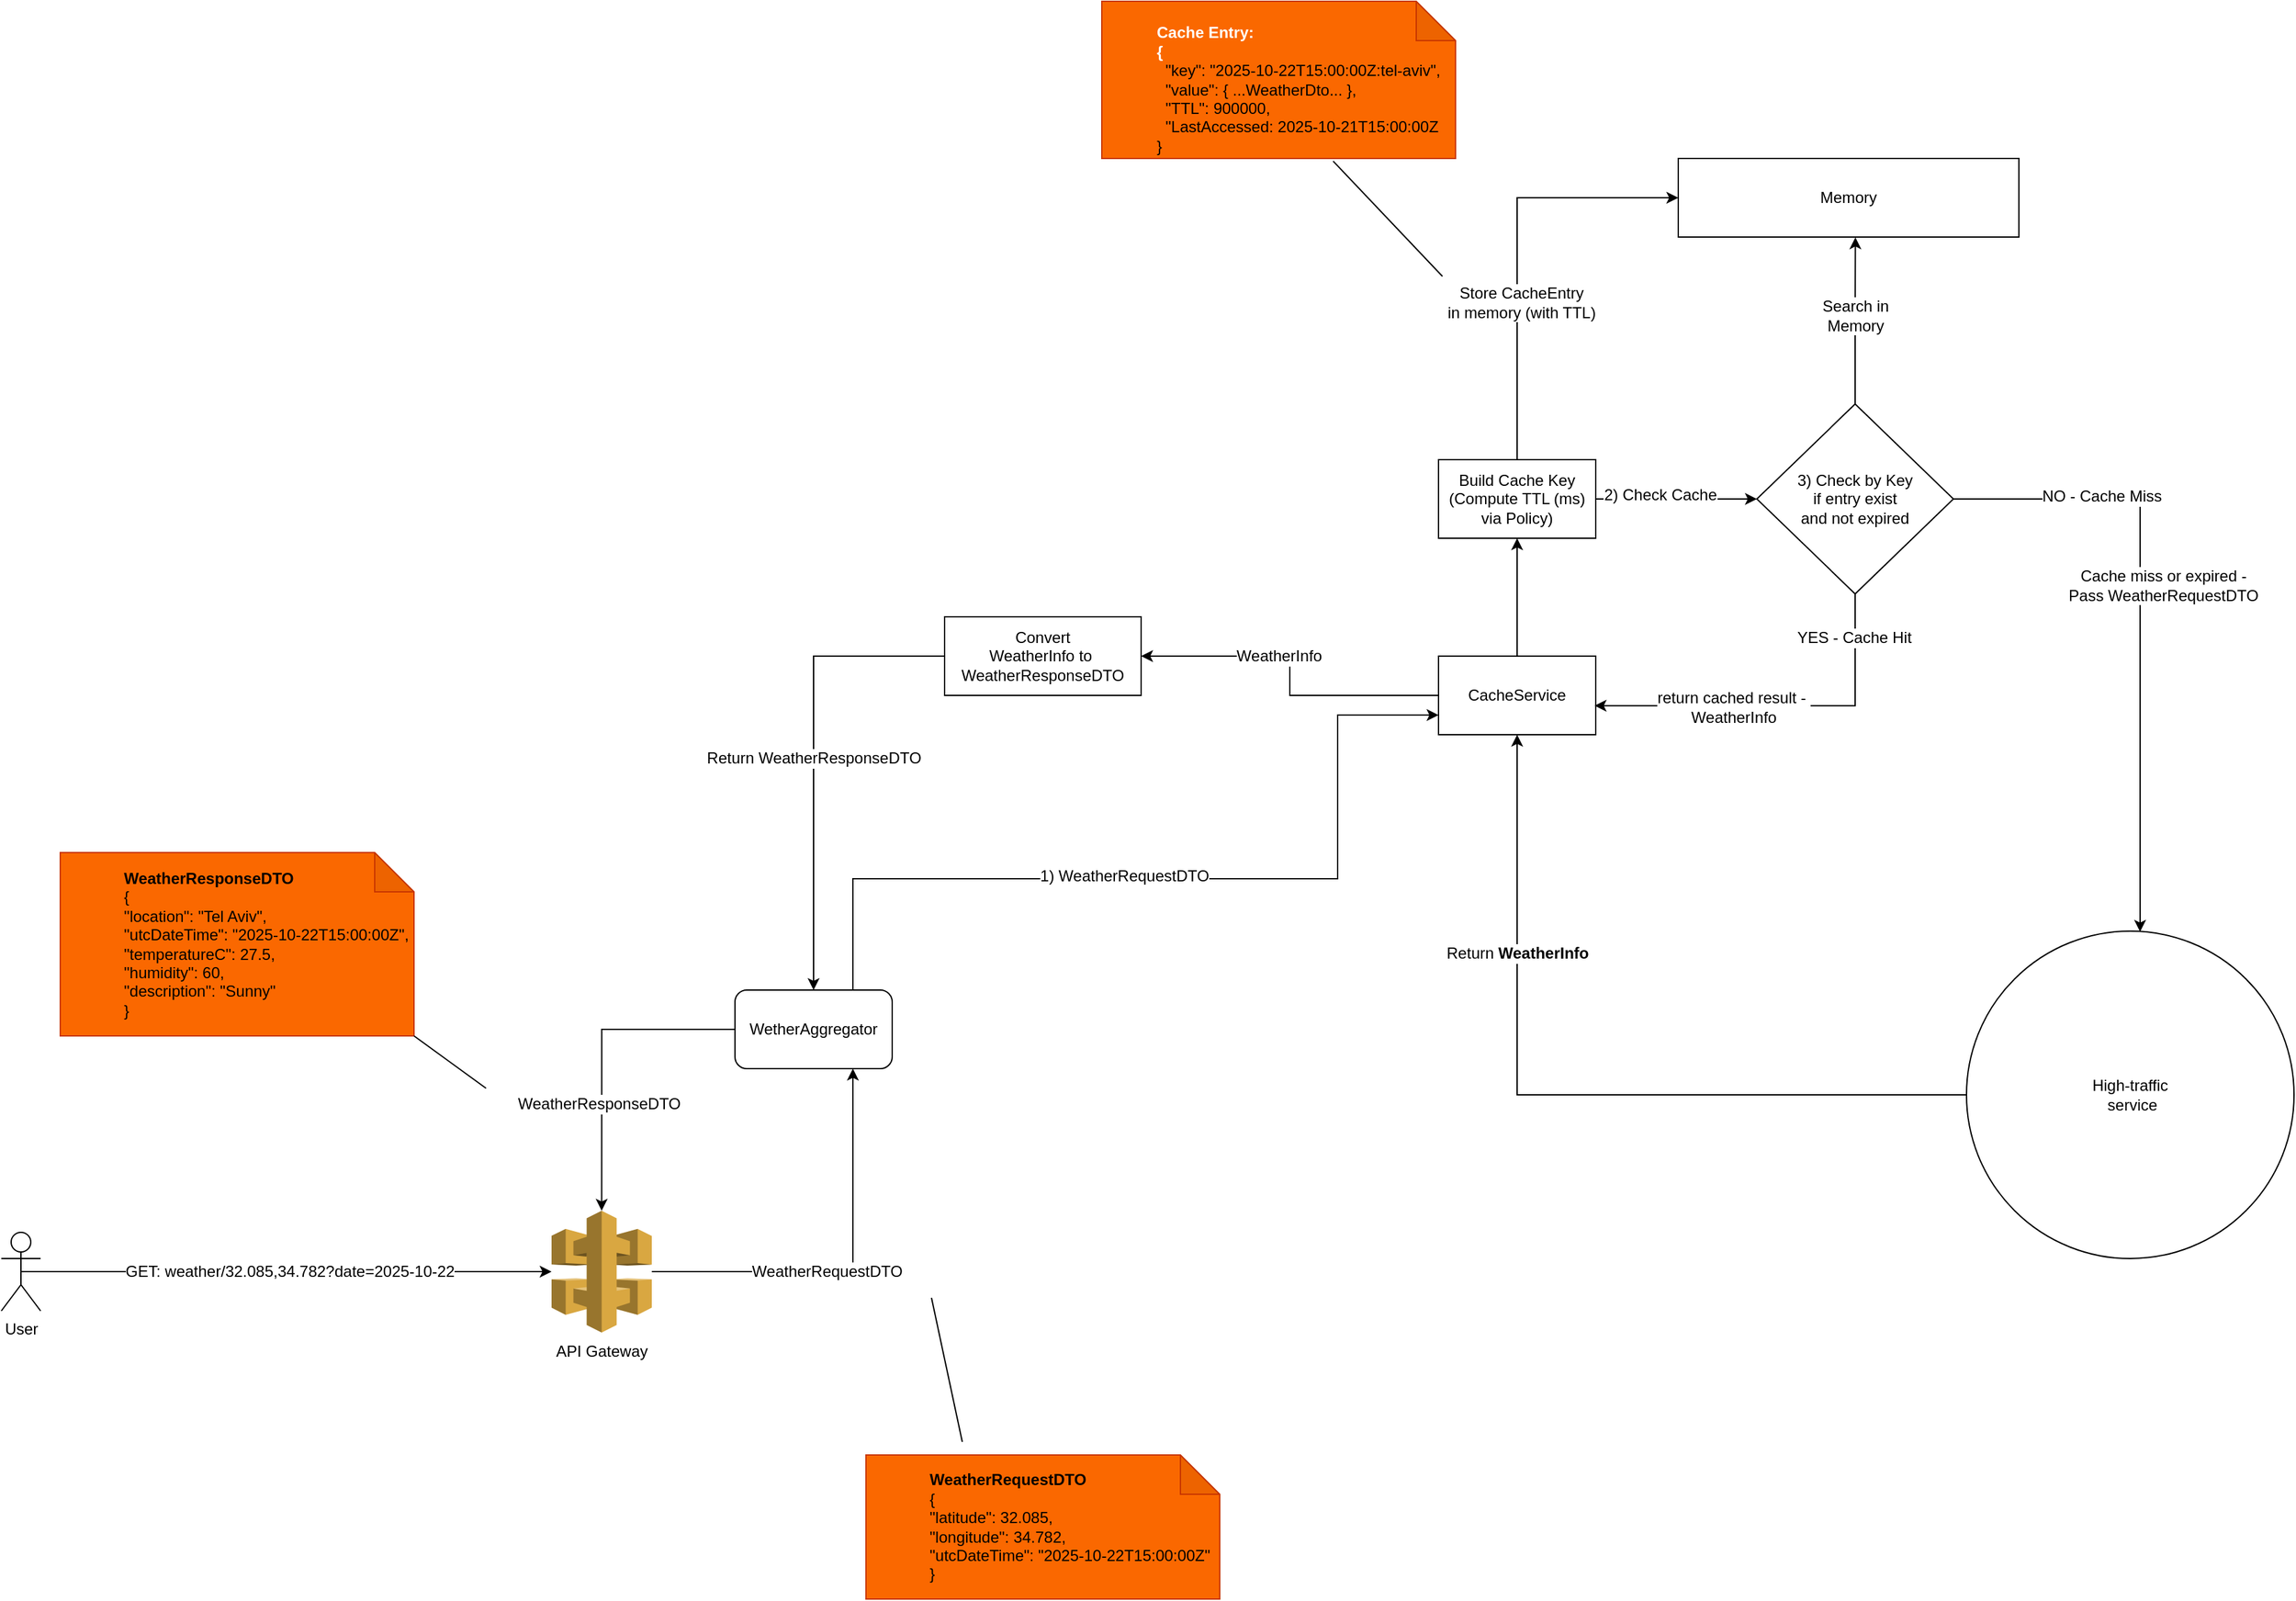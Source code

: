 <mxfile version="28.2.7">
  <diagram name="Page-1" id="XEiT1kLDCRGGdZglAhm5">
    <mxGraphModel dx="1995" dy="2778" grid="1" gridSize="10" guides="1" tooltips="1" connect="1" arrows="1" fold="1" page="1" pageScale="1" pageWidth="850" pageHeight="1100" math="0" shadow="0">
      <root>
        <mxCell id="0" />
        <mxCell id="1" parent="0" />
        <mxCell id="C_mojfmz8NE7oDex5nDW-30" style="edgeStyle=orthogonalEdgeStyle;rounded=0;orthogonalLoop=1;jettySize=auto;html=1;exitX=0.5;exitY=0.5;exitDx=0;exitDy=0;exitPerimeter=0;fontSize=12;" edge="1" parent="1" source="C_mojfmz8NE7oDex5nDW-32" target="C_mojfmz8NE7oDex5nDW-39">
          <mxGeometry relative="1" as="geometry" />
        </mxCell>
        <mxCell id="C_mojfmz8NE7oDex5nDW-31" value="&lt;font&gt;GET: weather/32.085,34.782?date=2025-10-22&lt;/font&gt;" style="edgeLabel;html=1;align=center;verticalAlign=middle;resizable=0;points=[];fontSize=12;" vertex="1" connectable="0" parent="C_mojfmz8NE7oDex5nDW-30">
          <mxGeometry x="-0.35" relative="1" as="geometry">
            <mxPoint x="73" as="offset" />
          </mxGeometry>
        </mxCell>
        <mxCell id="C_mojfmz8NE7oDex5nDW-32" value="User" style="shape=umlActor;verticalLabelPosition=bottom;verticalAlign=top;html=1;outlineConnect=0;fontSize=12;" vertex="1" parent="1">
          <mxGeometry x="-740" y="-620" width="30" height="60" as="geometry" />
        </mxCell>
        <mxCell id="C_mojfmz8NE7oDex5nDW-100" style="edgeStyle=orthogonalEdgeStyle;rounded=0;orthogonalLoop=1;jettySize=auto;html=1;exitX=0;exitY=0.5;exitDx=0;exitDy=0;entryX=0.5;entryY=1;entryDx=0;entryDy=0;fontSize=12;" edge="1" parent="1" source="C_mojfmz8NE7oDex5nDW-33" target="C_mojfmz8NE7oDex5nDW-58">
          <mxGeometry relative="1" as="geometry" />
        </mxCell>
        <mxCell id="C_mojfmz8NE7oDex5nDW-101" value="Return&amp;nbsp;&lt;b&gt;WeatherInfo&lt;/b&gt;" style="edgeLabel;html=1;align=center;verticalAlign=middle;resizable=0;points=[];fontSize=12;" vertex="1" connectable="0" parent="C_mojfmz8NE7oDex5nDW-100">
          <mxGeometry x="0.378" y="1" relative="1" as="geometry">
            <mxPoint x="1" y="-25" as="offset" />
          </mxGeometry>
        </mxCell>
        <mxCell id="C_mojfmz8NE7oDex5nDW-33" value="&lt;font&gt;High-traffic&lt;br&gt;&amp;nbsp;service&lt;/font&gt;" style="ellipse;whiteSpace=wrap;html=1;fontSize=12;" vertex="1" parent="1">
          <mxGeometry x="760" y="-850" width="250" height="250" as="geometry" />
        </mxCell>
        <mxCell id="C_mojfmz8NE7oDex5nDW-36" value="Memory" style="rounded=0;whiteSpace=wrap;html=1;fontSize=12;" vertex="1" parent="1">
          <mxGeometry x="540" y="-1440" width="260" height="60" as="geometry" />
        </mxCell>
        <mxCell id="C_mojfmz8NE7oDex5nDW-37" style="edgeStyle=orthogonalEdgeStyle;rounded=0;orthogonalLoop=1;jettySize=auto;html=1;entryX=0.75;entryY=1;entryDx=0;entryDy=0;fontSize=12;" edge="1" parent="1" source="C_mojfmz8NE7oDex5nDW-39" target="C_mojfmz8NE7oDex5nDW-51">
          <mxGeometry relative="1" as="geometry">
            <mxPoint x="80" y="-590" as="targetPoint" />
          </mxGeometry>
        </mxCell>
        <mxCell id="C_mojfmz8NE7oDex5nDW-38" value="&lt;span&gt;WeatherRequestDTO&lt;/span&gt;" style="edgeLabel;html=1;align=center;verticalAlign=middle;resizable=0;points=[];fontSize=12;" vertex="1" connectable="0" parent="C_mojfmz8NE7oDex5nDW-37">
          <mxGeometry x="-0.46" y="1" relative="1" as="geometry">
            <mxPoint x="50" y="1" as="offset" />
          </mxGeometry>
        </mxCell>
        <mxCell id="C_mojfmz8NE7oDex5nDW-39" value="&lt;span style=&quot;text-wrap-mode: wrap;&quot;&gt;API Gateway&lt;/span&gt;" style="outlineConnect=0;dashed=0;verticalLabelPosition=bottom;verticalAlign=top;align=center;html=1;shape=mxgraph.aws3.api_gateway;fillColor=#D9A741;gradientColor=none;fontSize=12;" vertex="1" parent="1">
          <mxGeometry x="-320" y="-636.5" width="76.5" height="93" as="geometry" />
        </mxCell>
        <mxCell id="C_mojfmz8NE7oDex5nDW-40" value="&lt;blockquote style=&quot;margin: 0 0 0 40px; border: none; padding: 0px;&quot;&gt;&lt;div&gt;&amp;nbsp;&amp;nbsp;&lt;/div&gt;&lt;b style=&quot;text-align: center; text-wrap-mode: nowrap;&quot;&gt;&lt;font style=&quot;color: light-dark(rgb(255, 255, 255), rgb(255, 255, 255));&quot;&gt;Cache Entry:&lt;br&gt;{&lt;br&gt;&lt;/font&gt;&lt;/b&gt;&lt;div&gt;&amp;nbsp; &quot;key&quot;: &quot;2025-10-22T15:00:00Z:tel-aviv&quot;,&lt;/div&gt;&lt;div&gt;&amp;nbsp; &quot;value&quot;: { ...WeatherDto... },&lt;/div&gt;&lt;div&gt;&amp;nbsp; &quot;TTL&quot;: 900000,&amp;nbsp;&lt;br&gt;&amp;nbsp; &quot;LastAccessed: 2025-10-21T15:00:00Z&lt;br&gt;}&lt;/div&gt;&lt;/blockquote&gt;" style="shape=note;whiteSpace=wrap;html=1;backgroundOutline=1;darkOpacity=0.05;fillColor=#fa6800;strokeColor=#C73500;fontColor=#000000;align=left;fontSize=12;" vertex="1" parent="1">
          <mxGeometry x="100" y="-1560" width="270" height="120" as="geometry" />
        </mxCell>
        <mxCell id="C_mojfmz8NE7oDex5nDW-41" value="" style="endArrow=none;html=1;rounded=0;entryX=0.654;entryY=1.017;entryDx=0;entryDy=0;entryPerimeter=0;fontSize=12;" edge="1" parent="1" target="C_mojfmz8NE7oDex5nDW-40">
          <mxGeometry width="50" height="50" relative="1" as="geometry">
            <mxPoint x="360" y="-1350" as="sourcePoint" />
            <mxPoint x="770" y="-800" as="targetPoint" />
          </mxGeometry>
        </mxCell>
        <mxCell id="C_mojfmz8NE7oDex5nDW-44" value="&lt;span&gt;3) Check by Key &lt;br&gt;if entry exist &lt;br&gt;and not expired&lt;/span&gt;" style="rhombus;whiteSpace=wrap;html=1;fontSize=12;" vertex="1" parent="1">
          <mxGeometry x="600" y="-1252.5" width="150" height="145" as="geometry" />
        </mxCell>
        <mxCell id="C_mojfmz8NE7oDex5nDW-47" value="&lt;blockquote style=&quot;margin: 0 0 0 40px; border: none; padding: 0px;&quot;&gt;&lt;div&gt;&lt;font&gt;&amp;nbsp;&amp;nbsp;&lt;b style=&quot;background-color: transparent; text-wrap-mode: nowrap; text-align: center;&quot;&gt;WeatherRequestDTO&lt;/b&gt;&lt;/font&gt;&lt;/div&gt;&lt;div&gt;&lt;font&gt;&amp;nbsp;&amp;nbsp;&lt;span style=&quot;background-color: transparent;&quot;&gt;{&lt;/span&gt;&lt;br&gt;&lt;/font&gt;&lt;/div&gt;&lt;div&gt;&lt;font&gt;&amp;nbsp; &quot;latitude&quot;: 32.085,&lt;/font&gt;&lt;/div&gt;&lt;div&gt;&lt;font&gt;&amp;nbsp; &quot;longitude&quot;: 34.782,&lt;/font&gt;&lt;/div&gt;&lt;div&gt;&lt;font&gt;&amp;nbsp; &quot;utcDateTime&quot;: &quot;2025-10-22T15:00:00Z&quot;&lt;/font&gt;&lt;/div&gt;&lt;div&gt;&lt;font&gt;&amp;nbsp; }&lt;/font&gt;&lt;/div&gt;&lt;/blockquote&gt;" style="shape=note;whiteSpace=wrap;html=1;backgroundOutline=1;darkOpacity=0.05;fillColor=#fa6800;strokeColor=#C73500;fontColor=#000000;align=left;fontSize=12;" vertex="1" parent="1">
          <mxGeometry x="-80" y="-450" width="270" height="110" as="geometry" />
        </mxCell>
        <mxCell id="C_mojfmz8NE7oDex5nDW-48" value="" style="endArrow=none;html=1;rounded=0;fontSize=12;" edge="1" parent="1">
          <mxGeometry width="50" height="50" relative="1" as="geometry">
            <mxPoint x="-6.5" y="-460" as="sourcePoint" />
            <mxPoint x="-30" y="-570" as="targetPoint" />
          </mxGeometry>
        </mxCell>
        <mxCell id="C_mojfmz8NE7oDex5nDW-49" style="edgeStyle=orthogonalEdgeStyle;rounded=0;orthogonalLoop=1;jettySize=auto;html=1;exitX=0.75;exitY=0;exitDx=0;exitDy=0;entryX=0;entryY=0.75;entryDx=0;entryDy=0;fontSize=12;" edge="1" parent="1" source="C_mojfmz8NE7oDex5nDW-51" target="C_mojfmz8NE7oDex5nDW-58">
          <mxGeometry relative="1" as="geometry">
            <Array as="points">
              <mxPoint x="-90" y="-890" />
              <mxPoint x="280" y="-890" />
              <mxPoint x="280" y="-1015" />
            </Array>
          </mxGeometry>
        </mxCell>
        <mxCell id="C_mojfmz8NE7oDex5nDW-50" value="&lt;span&gt;1) WeatherRequestDTO&lt;/span&gt;" style="edgeLabel;html=1;align=center;verticalAlign=middle;resizable=0;points=[];fontSize=12;" vertex="1" connectable="0" parent="C_mojfmz8NE7oDex5nDW-49">
          <mxGeometry x="-0.113" y="2" relative="1" as="geometry">
            <mxPoint as="offset" />
          </mxGeometry>
        </mxCell>
        <mxCell id="C_mojfmz8NE7oDex5nDW-51" value="WetherAggregator" style="rounded=1;whiteSpace=wrap;html=1;fontSize=12;" vertex="1" parent="1">
          <mxGeometry x="-180" y="-805" width="120" height="60" as="geometry" />
        </mxCell>
        <mxCell id="C_mojfmz8NE7oDex5nDW-52" style="edgeStyle=orthogonalEdgeStyle;rounded=0;orthogonalLoop=1;jettySize=auto;html=1;entryX=0.5;entryY=0;entryDx=0;entryDy=0;entryPerimeter=0;fontSize=12;" edge="1" parent="1" source="C_mojfmz8NE7oDex5nDW-51" target="C_mojfmz8NE7oDex5nDW-39">
          <mxGeometry relative="1" as="geometry" />
        </mxCell>
        <mxCell id="C_mojfmz8NE7oDex5nDW-53" value="&lt;span&gt;WeatherResponseDTO&lt;/span&gt;" style="edgeLabel;html=1;align=center;verticalAlign=middle;resizable=0;points=[];fontSize=12;" vertex="1" connectable="0" parent="C_mojfmz8NE7oDex5nDW-52">
          <mxGeometry x="0.318" y="-3" relative="1" as="geometry">
            <mxPoint as="offset" />
          </mxGeometry>
        </mxCell>
        <mxCell id="C_mojfmz8NE7oDex5nDW-56" style="edgeStyle=orthogonalEdgeStyle;rounded=0;orthogonalLoop=1;jettySize=auto;html=1;exitX=0;exitY=0.5;exitDx=0;exitDy=0;fontSize=12;" edge="1" parent="1" source="C_mojfmz8NE7oDex5nDW-104" target="C_mojfmz8NE7oDex5nDW-51">
          <mxGeometry relative="1" as="geometry" />
        </mxCell>
        <mxCell id="C_mojfmz8NE7oDex5nDW-57" value="Return&amp;nbsp;&lt;span&gt;WeatherResponseDTO&lt;/span&gt;" style="edgeLabel;html=1;align=center;verticalAlign=middle;resizable=0;points=[];fontSize=12;" vertex="1" connectable="0" parent="C_mojfmz8NE7oDex5nDW-56">
          <mxGeometry x="0.002" relative="1" as="geometry">
            <mxPoint as="offset" />
          </mxGeometry>
        </mxCell>
        <mxCell id="C_mojfmz8NE7oDex5nDW-89" style="edgeStyle=orthogonalEdgeStyle;rounded=0;orthogonalLoop=1;jettySize=auto;html=1;entryX=0.5;entryY=1;entryDx=0;entryDy=0;fontSize=12;" edge="1" parent="1" source="C_mojfmz8NE7oDex5nDW-58" target="C_mojfmz8NE7oDex5nDW-61">
          <mxGeometry relative="1" as="geometry" />
        </mxCell>
        <mxCell id="C_mojfmz8NE7oDex5nDW-105" style="edgeStyle=orthogonalEdgeStyle;rounded=0;orthogonalLoop=1;jettySize=auto;html=1;exitX=0;exitY=0.5;exitDx=0;exitDy=0;entryX=1;entryY=0.5;entryDx=0;entryDy=0;fontSize=12;" edge="1" parent="1" source="C_mojfmz8NE7oDex5nDW-58" target="C_mojfmz8NE7oDex5nDW-104">
          <mxGeometry relative="1" as="geometry" />
        </mxCell>
        <mxCell id="C_mojfmz8NE7oDex5nDW-106" value="&lt;span&gt;WeatherInfo&lt;/span&gt;" style="edgeLabel;html=1;align=center;verticalAlign=middle;resizable=0;points=[];fontSize=12;" vertex="1" connectable="0" parent="C_mojfmz8NE7oDex5nDW-105">
          <mxGeometry x="0.395" y="1" relative="1" as="geometry">
            <mxPoint x="27" y="-1" as="offset" />
          </mxGeometry>
        </mxCell>
        <mxCell id="C_mojfmz8NE7oDex5nDW-58" value="CacheService" style="rounded=0;whiteSpace=wrap;html=1;fontSize=12;" vertex="1" parent="1">
          <mxGeometry x="357" y="-1060" width="120" height="60" as="geometry" />
        </mxCell>
        <mxCell id="C_mojfmz8NE7oDex5nDW-65" value="" style="edgeStyle=orthogonalEdgeStyle;rounded=0;orthogonalLoop=1;jettySize=auto;html=1;fontSize=12;" edge="1" parent="1" source="C_mojfmz8NE7oDex5nDW-61">
          <mxGeometry relative="1" as="geometry">
            <mxPoint x="540" y="-1410" as="targetPoint" />
            <Array as="points">
              <mxPoint x="417" y="-1410" />
            </Array>
          </mxGeometry>
        </mxCell>
        <mxCell id="C_mojfmz8NE7oDex5nDW-93" value="Store&amp;nbsp;&lt;span&gt;CacheEntry&lt;br&gt;&lt;/span&gt;in memory (with TTL)" style="edgeLabel;html=1;align=center;verticalAlign=middle;resizable=0;points=[];fontSize=12;" vertex="1" connectable="0" parent="C_mojfmz8NE7oDex5nDW-65">
          <mxGeometry x="0.175" y="1" relative="1" as="geometry">
            <mxPoint x="4" y="70" as="offset" />
          </mxGeometry>
        </mxCell>
        <mxCell id="C_mojfmz8NE7oDex5nDW-78" style="edgeStyle=orthogonalEdgeStyle;rounded=0;orthogonalLoop=1;jettySize=auto;html=1;fontSize=12;" edge="1" parent="1" source="C_mojfmz8NE7oDex5nDW-61" target="C_mojfmz8NE7oDex5nDW-44">
          <mxGeometry relative="1" as="geometry" />
        </mxCell>
        <mxCell id="C_mojfmz8NE7oDex5nDW-94" value="2)&amp;nbsp;Check Cache" style="edgeLabel;html=1;align=center;verticalAlign=middle;resizable=0;points=[];fontSize=12;" vertex="1" connectable="0" parent="C_mojfmz8NE7oDex5nDW-78">
          <mxGeometry x="-0.2" y="3" relative="1" as="geometry">
            <mxPoint as="offset" />
          </mxGeometry>
        </mxCell>
        <mxCell id="C_mojfmz8NE7oDex5nDW-61" value="Build Cache Key (Compute TTL (ms) via Policy)" style="rounded=0;whiteSpace=wrap;html=1;fontSize=12;" vertex="1" parent="1">
          <mxGeometry x="357" y="-1210" width="120" height="60" as="geometry" />
        </mxCell>
        <mxCell id="C_mojfmz8NE7oDex5nDW-67" value="&lt;blockquote style=&quot;margin: 0 0 0 40px; border: none; padding: 0px;&quot;&gt;&lt;div&gt;&lt;font&gt;&amp;nbsp;&amp;nbsp;&lt;/font&gt;&lt;b style=&quot;background-color: transparent; text-wrap-mode: nowrap; text-align: center; color: light-dark(rgb(0, 0, 0), rgb(237, 237, 237));&quot;&gt;WeatherResponseDTO&lt;/b&gt;&lt;/div&gt;&lt;div&gt;&lt;font&gt;&amp;nbsp;&amp;nbsp;&lt;span style=&quot;background-color: transparent;&quot;&gt;{&lt;/span&gt;&lt;br&gt;&lt;/font&gt;&lt;/div&gt;&lt;div&gt;&lt;font&gt;&amp;nbsp;&lt;/font&gt;&lt;span style=&quot;background-color: transparent;&quot;&gt;&amp;nbsp;&quot;location&quot;: &quot;Tel Aviv&quot;,&lt;/span&gt;&lt;/div&gt;&lt;div&gt;&amp;nbsp; &quot;utcDateTime&quot;: &quot;2025-10-22T15:00:00Z&quot;,&lt;/div&gt;&lt;div&gt;&amp;nbsp; &quot;temperatureC&quot;: 27.5,&lt;/div&gt;&lt;div&gt;&amp;nbsp; &quot;humidity&quot;: 60,&lt;/div&gt;&lt;div&gt;&amp;nbsp; &quot;description&quot;: &quot;Sunny&quot;&lt;/div&gt;&lt;div&gt;&lt;font&gt;&amp;nbsp; }&lt;/font&gt;&lt;/div&gt;&lt;/blockquote&gt;" style="shape=note;whiteSpace=wrap;html=1;backgroundOutline=1;darkOpacity=0.05;fillColor=#fa6800;strokeColor=#C73500;fontColor=#000000;align=left;fontSize=12;" vertex="1" parent="1">
          <mxGeometry x="-695" y="-910" width="270" height="140" as="geometry" />
        </mxCell>
        <mxCell id="C_mojfmz8NE7oDex5nDW-68" value="" style="endArrow=none;html=1;rounded=0;exitX=1;exitY=1;exitDx=0;exitDy=0;exitPerimeter=0;fontSize=12;" edge="1" parent="1" source="C_mojfmz8NE7oDex5nDW-67">
          <mxGeometry width="50" height="50" relative="1" as="geometry">
            <mxPoint x="-420" y="-750" as="sourcePoint" />
            <mxPoint x="-370" y="-730" as="targetPoint" />
          </mxGeometry>
        </mxCell>
        <mxCell id="C_mojfmz8NE7oDex5nDW-75" style="edgeStyle=orthogonalEdgeStyle;rounded=0;orthogonalLoop=1;jettySize=auto;html=1;entryX=0.52;entryY=1.004;entryDx=0;entryDy=0;entryPerimeter=0;fontSize=12;" edge="1" parent="1" source="C_mojfmz8NE7oDex5nDW-44" target="C_mojfmz8NE7oDex5nDW-36">
          <mxGeometry relative="1" as="geometry" />
        </mxCell>
        <mxCell id="C_mojfmz8NE7oDex5nDW-95" value="Search in&lt;br&gt;Memory" style="edgeLabel;html=1;align=center;verticalAlign=middle;resizable=0;points=[];fontSize=12;" vertex="1" connectable="0" parent="C_mojfmz8NE7oDex5nDW-75">
          <mxGeometry x="0.064" relative="1" as="geometry">
            <mxPoint as="offset" />
          </mxGeometry>
        </mxCell>
        <mxCell id="C_mojfmz8NE7oDex5nDW-80" style="edgeStyle=orthogonalEdgeStyle;rounded=0;orthogonalLoop=1;jettySize=auto;html=1;exitX=0.5;exitY=1;exitDx=0;exitDy=0;entryX=0.993;entryY=0.631;entryDx=0;entryDy=0;entryPerimeter=0;fontSize=12;" edge="1" parent="1" source="C_mojfmz8NE7oDex5nDW-44" target="C_mojfmz8NE7oDex5nDW-58">
          <mxGeometry relative="1" as="geometry" />
        </mxCell>
        <mxCell id="C_mojfmz8NE7oDex5nDW-81" value="return cached result -&amp;nbsp;&lt;br&gt;&lt;span&gt;WeatherInfo&lt;/span&gt;" style="edgeLabel;html=1;align=center;verticalAlign=middle;resizable=0;points=[];fontSize=12;" vertex="1" connectable="0" parent="C_mojfmz8NE7oDex5nDW-80">
          <mxGeometry x="0.573" y="1" relative="1" as="geometry">
            <mxPoint x="45" as="offset" />
          </mxGeometry>
        </mxCell>
        <mxCell id="C_mojfmz8NE7oDex5nDW-84" value="YES - Cache Hit" style="edgeLabel;html=1;align=center;verticalAlign=middle;resizable=0;points=[];fontSize=12;" vertex="1" connectable="0" parent="C_mojfmz8NE7oDex5nDW-80">
          <mxGeometry x="-0.763" y="-1" relative="1" as="geometry">
            <mxPoint as="offset" />
          </mxGeometry>
        </mxCell>
        <mxCell id="C_mojfmz8NE7oDex5nDW-96" style="edgeStyle=orthogonalEdgeStyle;rounded=0;orthogonalLoop=1;jettySize=auto;html=1;exitX=1;exitY=0.5;exitDx=0;exitDy=0;entryX=0.53;entryY=0.002;entryDx=0;entryDy=0;entryPerimeter=0;fontSize=12;" edge="1" parent="1" source="C_mojfmz8NE7oDex5nDW-44" target="C_mojfmz8NE7oDex5nDW-33">
          <mxGeometry relative="1" as="geometry" />
        </mxCell>
        <mxCell id="C_mojfmz8NE7oDex5nDW-98" value="NO - Cache Miss" style="edgeLabel;html=1;align=center;verticalAlign=middle;resizable=0;points=[];fontSize=12;" vertex="1" connectable="0" parent="C_mojfmz8NE7oDex5nDW-96">
          <mxGeometry x="-0.522" y="2" relative="1" as="geometry">
            <mxPoint as="offset" />
          </mxGeometry>
        </mxCell>
        <mxCell id="C_mojfmz8NE7oDex5nDW-99" value="Cache miss or expired -&lt;br&gt;Pass&amp;nbsp;&lt;span&gt;WeatherRequestDTO&lt;/span&gt;" style="edgeLabel;html=1;align=center;verticalAlign=middle;resizable=0;points=[];fontSize=12;" vertex="1" connectable="0" parent="C_mojfmz8NE7oDex5nDW-96">
          <mxGeometry x="-0.232" y="-2" relative="1" as="geometry">
            <mxPoint x="19" y="27" as="offset" />
          </mxGeometry>
        </mxCell>
        <mxCell id="C_mojfmz8NE7oDex5nDW-104" value="Convert&lt;br&gt;WeatherInfo to&amp;nbsp;&lt;br&gt;&lt;span style=&quot;text-wrap-mode: nowrap;&quot;&gt;WeatherResponseDTO&lt;/span&gt;" style="rounded=0;whiteSpace=wrap;html=1;fontSize=12;" vertex="1" parent="1">
          <mxGeometry x="-20" y="-1090" width="150" height="60" as="geometry" />
        </mxCell>
      </root>
    </mxGraphModel>
  </diagram>
</mxfile>
